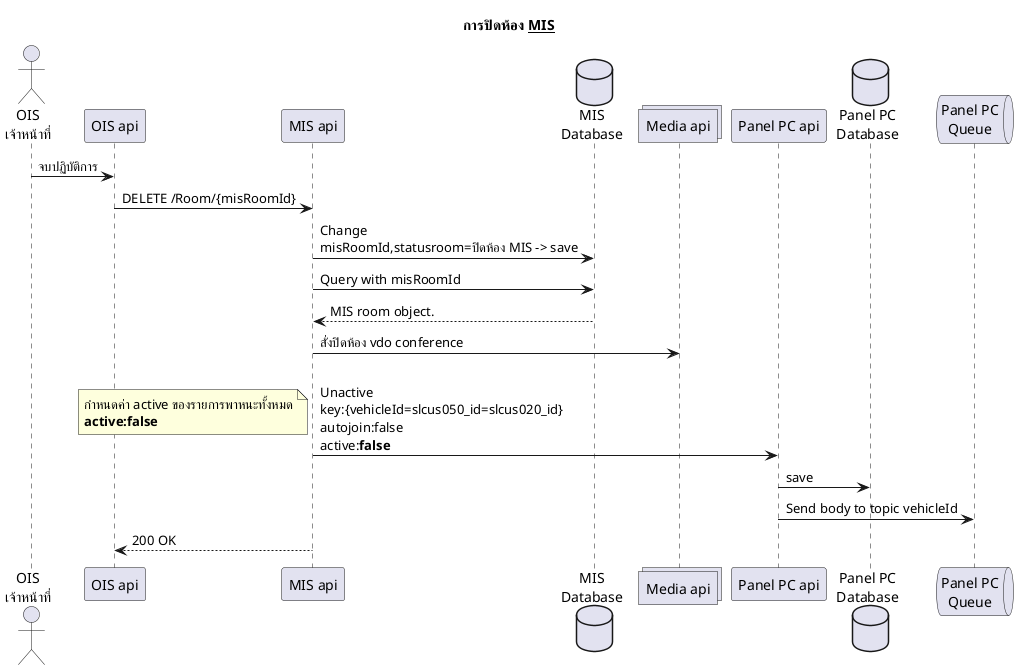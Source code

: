 @startuml
Title การปิดห้อง __MIS__
  actor "OIS\nเจ้าหน้าที่" as OIS
  OIS -> "OIS api": จบปฏิบัติการ
  "OIS api"-> "MIS api": DELETE /Room/{misRoomId}

  database "MIS\nDatabase" as misdb
  "MIS api" -> misdb: Change\nmisRoomId,statusroom=ปิดห้อง MIS -> save
  "MIS api" -> misdb: Query with misRoomId
  "MIS api" <-- misdb: MIS room object.

  collections "Media api" as MediaApi
  "MIS api" -> MediaApi: สั่งปิดห้อง vdo conference

  "MIS api" -> "Panel PC api": \nUnactive\nkey:{vehicleId=slcus050_id=slcus020_id}\nautojoin:false\nactive:**false**
  note left: กำหนดค่า active ของรายการพาหนะทั้งหมด\n**active:false**
  database "Panel PC\nDatabase" as paneldb
  "Panel PC api" -> paneldb: save
  queue "Panel PC\nQueue" as panelq
  "Panel PC api" -> panelq: Send body to topic vehicleId
  "OIS api" <-- "MIS api": 200 OK

@enduml
